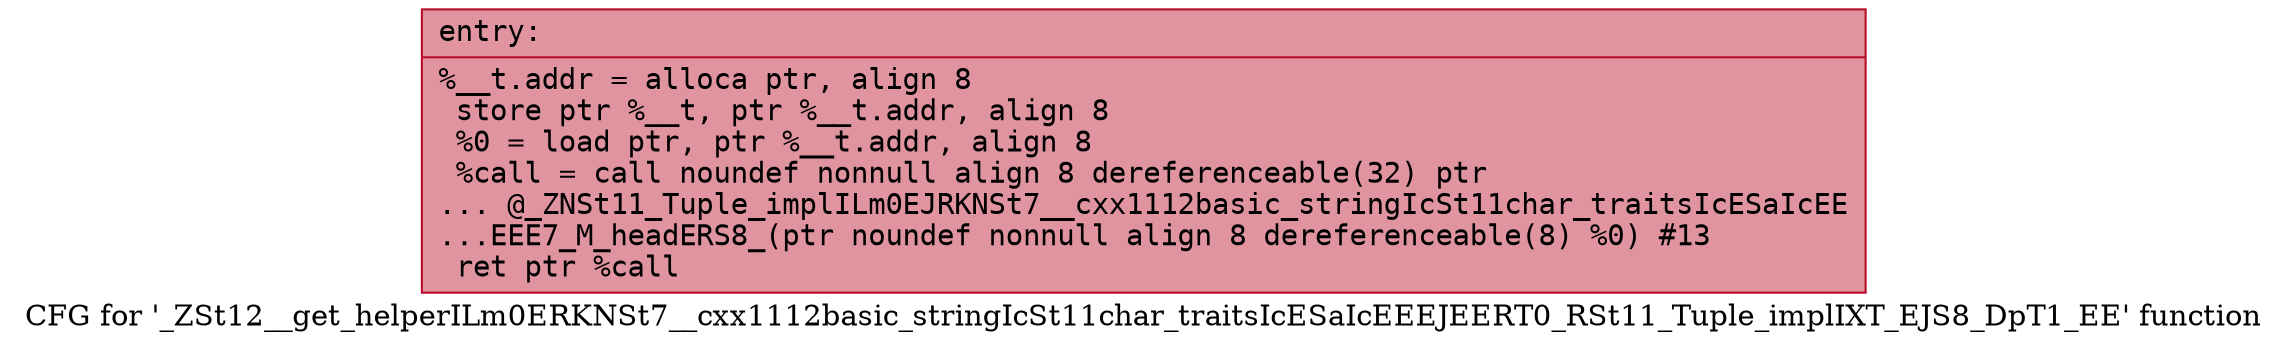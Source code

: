 digraph "CFG for '_ZSt12__get_helperILm0ERKNSt7__cxx1112basic_stringIcSt11char_traitsIcESaIcEEEJEERT0_RSt11_Tuple_implIXT_EJS8_DpT1_EE' function" {
	label="CFG for '_ZSt12__get_helperILm0ERKNSt7__cxx1112basic_stringIcSt11char_traitsIcESaIcEEEJEERT0_RSt11_Tuple_implIXT_EJS8_DpT1_EE' function";

	Node0x55ee2723ee00 [shape=record,color="#b70d28ff", style=filled, fillcolor="#b70d2870" fontname="Courier",label="{entry:\l|  %__t.addr = alloca ptr, align 8\l  store ptr %__t, ptr %__t.addr, align 8\l  %0 = load ptr, ptr %__t.addr, align 8\l  %call = call noundef nonnull align 8 dereferenceable(32) ptr\l... @_ZNSt11_Tuple_implILm0EJRKNSt7__cxx1112basic_stringIcSt11char_traitsIcESaIcEE\l...EEE7_M_headERS8_(ptr noundef nonnull align 8 dereferenceable(8) %0) #13\l  ret ptr %call\l}"];
}
